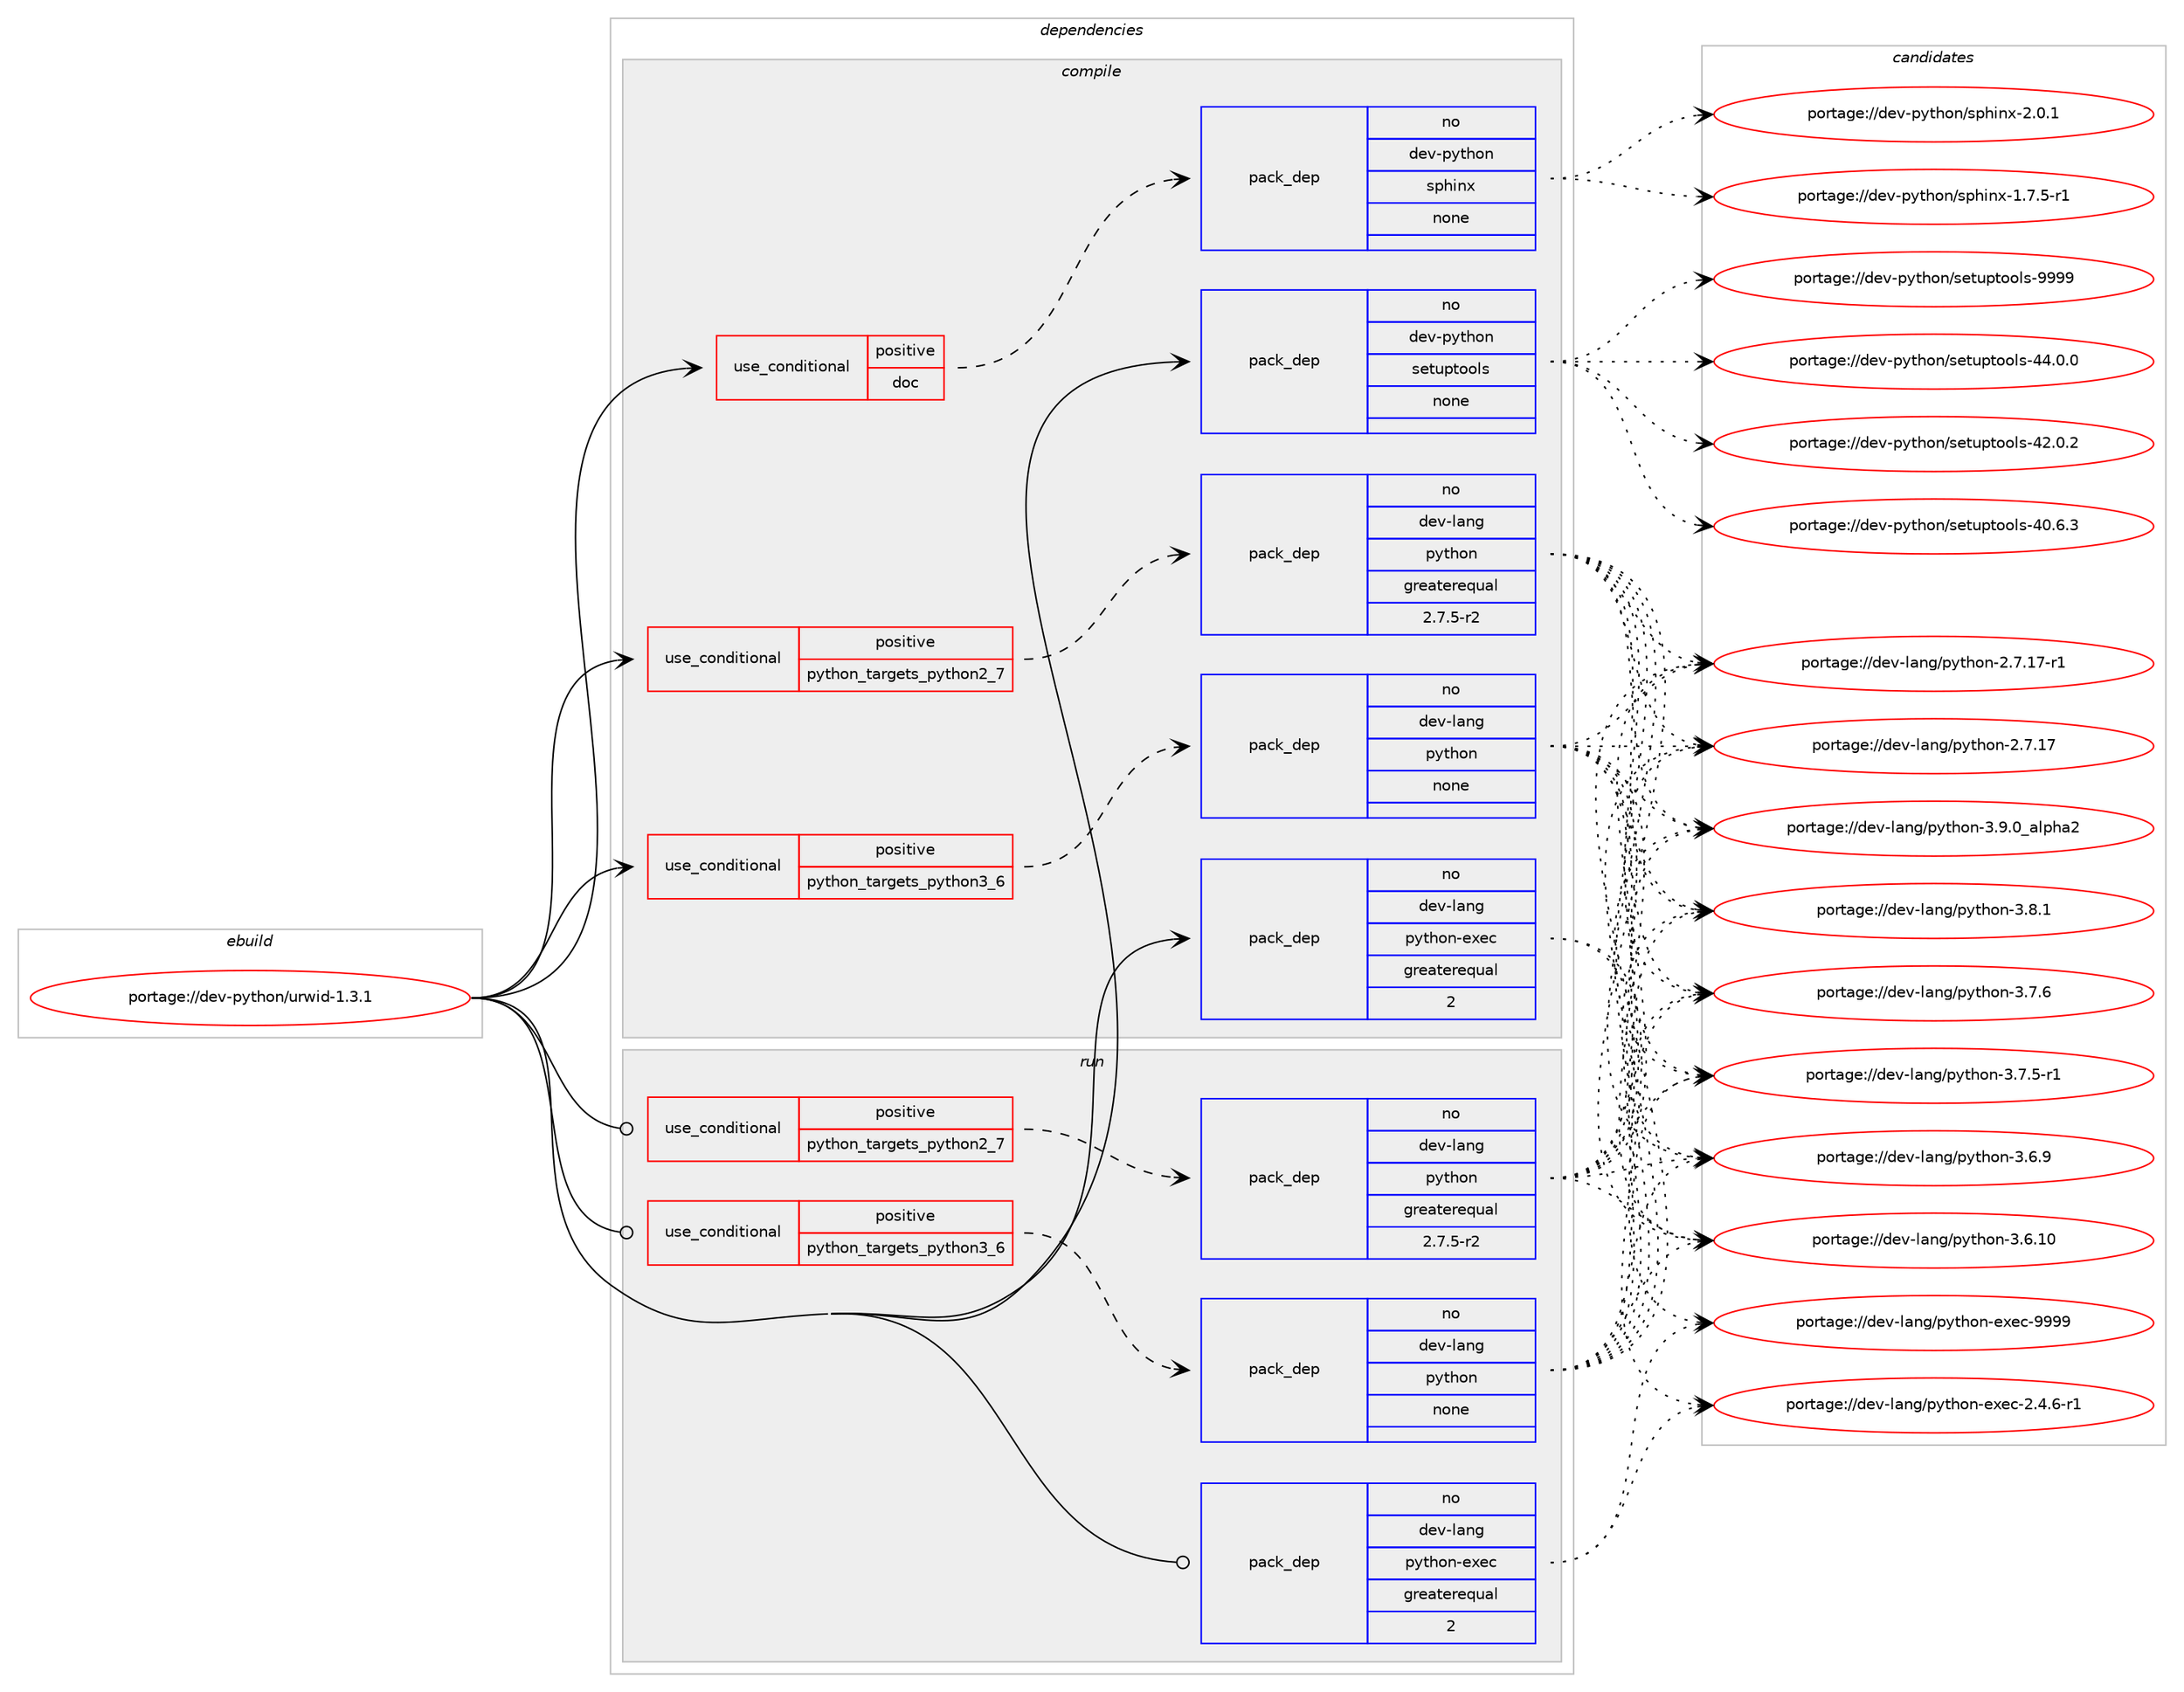 digraph prolog {

# *************
# Graph options
# *************

newrank=true;
concentrate=true;
compound=true;
graph [rankdir=LR,fontname=Helvetica,fontsize=10,ranksep=1.5];#, ranksep=2.5, nodesep=0.2];
edge  [arrowhead=vee];
node  [fontname=Helvetica,fontsize=10];

# **********
# The ebuild
# **********

subgraph cluster_leftcol {
color=gray;
label=<<i>ebuild</i>>;
id [label="portage://dev-python/urwid-1.3.1", color=red, width=4, href="../dev-python/urwid-1.3.1.svg"];
}

# ****************
# The dependencies
# ****************

subgraph cluster_midcol {
color=gray;
label=<<i>dependencies</i>>;
subgraph cluster_compile {
fillcolor="#eeeeee";
style=filled;
label=<<i>compile</i>>;
subgraph cond104117 {
dependency419558 [label=<<TABLE BORDER="0" CELLBORDER="1" CELLSPACING="0" CELLPADDING="4"><TR><TD ROWSPAN="3" CELLPADDING="10">use_conditional</TD></TR><TR><TD>positive</TD></TR><TR><TD>doc</TD></TR></TABLE>>, shape=none, color=red];
subgraph pack310558 {
dependency419559 [label=<<TABLE BORDER="0" CELLBORDER="1" CELLSPACING="0" CELLPADDING="4" WIDTH="220"><TR><TD ROWSPAN="6" CELLPADDING="30">pack_dep</TD></TR><TR><TD WIDTH="110">no</TD></TR><TR><TD>dev-python</TD></TR><TR><TD>sphinx</TD></TR><TR><TD>none</TD></TR><TR><TD></TD></TR></TABLE>>, shape=none, color=blue];
}
dependency419558:e -> dependency419559:w [weight=20,style="dashed",arrowhead="vee"];
}
id:e -> dependency419558:w [weight=20,style="solid",arrowhead="vee"];
subgraph cond104118 {
dependency419560 [label=<<TABLE BORDER="0" CELLBORDER="1" CELLSPACING="0" CELLPADDING="4"><TR><TD ROWSPAN="3" CELLPADDING="10">use_conditional</TD></TR><TR><TD>positive</TD></TR><TR><TD>python_targets_python2_7</TD></TR></TABLE>>, shape=none, color=red];
subgraph pack310559 {
dependency419561 [label=<<TABLE BORDER="0" CELLBORDER="1" CELLSPACING="0" CELLPADDING="4" WIDTH="220"><TR><TD ROWSPAN="6" CELLPADDING="30">pack_dep</TD></TR><TR><TD WIDTH="110">no</TD></TR><TR><TD>dev-lang</TD></TR><TR><TD>python</TD></TR><TR><TD>greaterequal</TD></TR><TR><TD>2.7.5-r2</TD></TR></TABLE>>, shape=none, color=blue];
}
dependency419560:e -> dependency419561:w [weight=20,style="dashed",arrowhead="vee"];
}
id:e -> dependency419560:w [weight=20,style="solid",arrowhead="vee"];
subgraph cond104119 {
dependency419562 [label=<<TABLE BORDER="0" CELLBORDER="1" CELLSPACING="0" CELLPADDING="4"><TR><TD ROWSPAN="3" CELLPADDING="10">use_conditional</TD></TR><TR><TD>positive</TD></TR><TR><TD>python_targets_python3_6</TD></TR></TABLE>>, shape=none, color=red];
subgraph pack310560 {
dependency419563 [label=<<TABLE BORDER="0" CELLBORDER="1" CELLSPACING="0" CELLPADDING="4" WIDTH="220"><TR><TD ROWSPAN="6" CELLPADDING="30">pack_dep</TD></TR><TR><TD WIDTH="110">no</TD></TR><TR><TD>dev-lang</TD></TR><TR><TD>python</TD></TR><TR><TD>none</TD></TR><TR><TD></TD></TR></TABLE>>, shape=none, color=blue];
}
dependency419562:e -> dependency419563:w [weight=20,style="dashed",arrowhead="vee"];
}
id:e -> dependency419562:w [weight=20,style="solid",arrowhead="vee"];
subgraph pack310561 {
dependency419564 [label=<<TABLE BORDER="0" CELLBORDER="1" CELLSPACING="0" CELLPADDING="4" WIDTH="220"><TR><TD ROWSPAN="6" CELLPADDING="30">pack_dep</TD></TR><TR><TD WIDTH="110">no</TD></TR><TR><TD>dev-lang</TD></TR><TR><TD>python-exec</TD></TR><TR><TD>greaterequal</TD></TR><TR><TD>2</TD></TR></TABLE>>, shape=none, color=blue];
}
id:e -> dependency419564:w [weight=20,style="solid",arrowhead="vee"];
subgraph pack310562 {
dependency419565 [label=<<TABLE BORDER="0" CELLBORDER="1" CELLSPACING="0" CELLPADDING="4" WIDTH="220"><TR><TD ROWSPAN="6" CELLPADDING="30">pack_dep</TD></TR><TR><TD WIDTH="110">no</TD></TR><TR><TD>dev-python</TD></TR><TR><TD>setuptools</TD></TR><TR><TD>none</TD></TR><TR><TD></TD></TR></TABLE>>, shape=none, color=blue];
}
id:e -> dependency419565:w [weight=20,style="solid",arrowhead="vee"];
}
subgraph cluster_compileandrun {
fillcolor="#eeeeee";
style=filled;
label=<<i>compile and run</i>>;
}
subgraph cluster_run {
fillcolor="#eeeeee";
style=filled;
label=<<i>run</i>>;
subgraph cond104120 {
dependency419566 [label=<<TABLE BORDER="0" CELLBORDER="1" CELLSPACING="0" CELLPADDING="4"><TR><TD ROWSPAN="3" CELLPADDING="10">use_conditional</TD></TR><TR><TD>positive</TD></TR><TR><TD>python_targets_python2_7</TD></TR></TABLE>>, shape=none, color=red];
subgraph pack310563 {
dependency419567 [label=<<TABLE BORDER="0" CELLBORDER="1" CELLSPACING="0" CELLPADDING="4" WIDTH="220"><TR><TD ROWSPAN="6" CELLPADDING="30">pack_dep</TD></TR><TR><TD WIDTH="110">no</TD></TR><TR><TD>dev-lang</TD></TR><TR><TD>python</TD></TR><TR><TD>greaterequal</TD></TR><TR><TD>2.7.5-r2</TD></TR></TABLE>>, shape=none, color=blue];
}
dependency419566:e -> dependency419567:w [weight=20,style="dashed",arrowhead="vee"];
}
id:e -> dependency419566:w [weight=20,style="solid",arrowhead="odot"];
subgraph cond104121 {
dependency419568 [label=<<TABLE BORDER="0" CELLBORDER="1" CELLSPACING="0" CELLPADDING="4"><TR><TD ROWSPAN="3" CELLPADDING="10">use_conditional</TD></TR><TR><TD>positive</TD></TR><TR><TD>python_targets_python3_6</TD></TR></TABLE>>, shape=none, color=red];
subgraph pack310564 {
dependency419569 [label=<<TABLE BORDER="0" CELLBORDER="1" CELLSPACING="0" CELLPADDING="4" WIDTH="220"><TR><TD ROWSPAN="6" CELLPADDING="30">pack_dep</TD></TR><TR><TD WIDTH="110">no</TD></TR><TR><TD>dev-lang</TD></TR><TR><TD>python</TD></TR><TR><TD>none</TD></TR><TR><TD></TD></TR></TABLE>>, shape=none, color=blue];
}
dependency419568:e -> dependency419569:w [weight=20,style="dashed",arrowhead="vee"];
}
id:e -> dependency419568:w [weight=20,style="solid",arrowhead="odot"];
subgraph pack310565 {
dependency419570 [label=<<TABLE BORDER="0" CELLBORDER="1" CELLSPACING="0" CELLPADDING="4" WIDTH="220"><TR><TD ROWSPAN="6" CELLPADDING="30">pack_dep</TD></TR><TR><TD WIDTH="110">no</TD></TR><TR><TD>dev-lang</TD></TR><TR><TD>python-exec</TD></TR><TR><TD>greaterequal</TD></TR><TR><TD>2</TD></TR></TABLE>>, shape=none, color=blue];
}
id:e -> dependency419570:w [weight=20,style="solid",arrowhead="odot"];
}
}

# **************
# The candidates
# **************

subgraph cluster_choices {
rank=same;
color=gray;
label=<<i>candidates</i>>;

subgraph choice310558 {
color=black;
nodesep=1;
choice1001011184511212111610411111047115112104105110120455046484649 [label="portage://dev-python/sphinx-2.0.1", color=red, width=4,href="../dev-python/sphinx-2.0.1.svg"];
choice10010111845112121116104111110471151121041051101204549465546534511449 [label="portage://dev-python/sphinx-1.7.5-r1", color=red, width=4,href="../dev-python/sphinx-1.7.5-r1.svg"];
dependency419559:e -> choice1001011184511212111610411111047115112104105110120455046484649:w [style=dotted,weight="100"];
dependency419559:e -> choice10010111845112121116104111110471151121041051101204549465546534511449:w [style=dotted,weight="100"];
}
subgraph choice310559 {
color=black;
nodesep=1;
choice10010111845108971101034711212111610411111045514657464895971081121049750 [label="portage://dev-lang/python-3.9.0_alpha2", color=red, width=4,href="../dev-lang/python-3.9.0_alpha2.svg"];
choice100101118451089711010347112121116104111110455146564649 [label="portage://dev-lang/python-3.8.1", color=red, width=4,href="../dev-lang/python-3.8.1.svg"];
choice100101118451089711010347112121116104111110455146554654 [label="portage://dev-lang/python-3.7.6", color=red, width=4,href="../dev-lang/python-3.7.6.svg"];
choice1001011184510897110103471121211161041111104551465546534511449 [label="portage://dev-lang/python-3.7.5-r1", color=red, width=4,href="../dev-lang/python-3.7.5-r1.svg"];
choice100101118451089711010347112121116104111110455146544657 [label="portage://dev-lang/python-3.6.9", color=red, width=4,href="../dev-lang/python-3.6.9.svg"];
choice10010111845108971101034711212111610411111045514654464948 [label="portage://dev-lang/python-3.6.10", color=red, width=4,href="../dev-lang/python-3.6.10.svg"];
choice100101118451089711010347112121116104111110455046554649554511449 [label="portage://dev-lang/python-2.7.17-r1", color=red, width=4,href="../dev-lang/python-2.7.17-r1.svg"];
choice10010111845108971101034711212111610411111045504655464955 [label="portage://dev-lang/python-2.7.17", color=red, width=4,href="../dev-lang/python-2.7.17.svg"];
dependency419561:e -> choice10010111845108971101034711212111610411111045514657464895971081121049750:w [style=dotted,weight="100"];
dependency419561:e -> choice100101118451089711010347112121116104111110455146564649:w [style=dotted,weight="100"];
dependency419561:e -> choice100101118451089711010347112121116104111110455146554654:w [style=dotted,weight="100"];
dependency419561:e -> choice1001011184510897110103471121211161041111104551465546534511449:w [style=dotted,weight="100"];
dependency419561:e -> choice100101118451089711010347112121116104111110455146544657:w [style=dotted,weight="100"];
dependency419561:e -> choice10010111845108971101034711212111610411111045514654464948:w [style=dotted,weight="100"];
dependency419561:e -> choice100101118451089711010347112121116104111110455046554649554511449:w [style=dotted,weight="100"];
dependency419561:e -> choice10010111845108971101034711212111610411111045504655464955:w [style=dotted,weight="100"];
}
subgraph choice310560 {
color=black;
nodesep=1;
choice10010111845108971101034711212111610411111045514657464895971081121049750 [label="portage://dev-lang/python-3.9.0_alpha2", color=red, width=4,href="../dev-lang/python-3.9.0_alpha2.svg"];
choice100101118451089711010347112121116104111110455146564649 [label="portage://dev-lang/python-3.8.1", color=red, width=4,href="../dev-lang/python-3.8.1.svg"];
choice100101118451089711010347112121116104111110455146554654 [label="portage://dev-lang/python-3.7.6", color=red, width=4,href="../dev-lang/python-3.7.6.svg"];
choice1001011184510897110103471121211161041111104551465546534511449 [label="portage://dev-lang/python-3.7.5-r1", color=red, width=4,href="../dev-lang/python-3.7.5-r1.svg"];
choice100101118451089711010347112121116104111110455146544657 [label="portage://dev-lang/python-3.6.9", color=red, width=4,href="../dev-lang/python-3.6.9.svg"];
choice10010111845108971101034711212111610411111045514654464948 [label="portage://dev-lang/python-3.6.10", color=red, width=4,href="../dev-lang/python-3.6.10.svg"];
choice100101118451089711010347112121116104111110455046554649554511449 [label="portage://dev-lang/python-2.7.17-r1", color=red, width=4,href="../dev-lang/python-2.7.17-r1.svg"];
choice10010111845108971101034711212111610411111045504655464955 [label="portage://dev-lang/python-2.7.17", color=red, width=4,href="../dev-lang/python-2.7.17.svg"];
dependency419563:e -> choice10010111845108971101034711212111610411111045514657464895971081121049750:w [style=dotted,weight="100"];
dependency419563:e -> choice100101118451089711010347112121116104111110455146564649:w [style=dotted,weight="100"];
dependency419563:e -> choice100101118451089711010347112121116104111110455146554654:w [style=dotted,weight="100"];
dependency419563:e -> choice1001011184510897110103471121211161041111104551465546534511449:w [style=dotted,weight="100"];
dependency419563:e -> choice100101118451089711010347112121116104111110455146544657:w [style=dotted,weight="100"];
dependency419563:e -> choice10010111845108971101034711212111610411111045514654464948:w [style=dotted,weight="100"];
dependency419563:e -> choice100101118451089711010347112121116104111110455046554649554511449:w [style=dotted,weight="100"];
dependency419563:e -> choice10010111845108971101034711212111610411111045504655464955:w [style=dotted,weight="100"];
}
subgraph choice310561 {
color=black;
nodesep=1;
choice10010111845108971101034711212111610411111045101120101994557575757 [label="portage://dev-lang/python-exec-9999", color=red, width=4,href="../dev-lang/python-exec-9999.svg"];
choice10010111845108971101034711212111610411111045101120101994550465246544511449 [label="portage://dev-lang/python-exec-2.4.6-r1", color=red, width=4,href="../dev-lang/python-exec-2.4.6-r1.svg"];
dependency419564:e -> choice10010111845108971101034711212111610411111045101120101994557575757:w [style=dotted,weight="100"];
dependency419564:e -> choice10010111845108971101034711212111610411111045101120101994550465246544511449:w [style=dotted,weight="100"];
}
subgraph choice310562 {
color=black;
nodesep=1;
choice10010111845112121116104111110471151011161171121161111111081154557575757 [label="portage://dev-python/setuptools-9999", color=red, width=4,href="../dev-python/setuptools-9999.svg"];
choice100101118451121211161041111104711510111611711211611111110811545525246484648 [label="portage://dev-python/setuptools-44.0.0", color=red, width=4,href="../dev-python/setuptools-44.0.0.svg"];
choice100101118451121211161041111104711510111611711211611111110811545525046484650 [label="portage://dev-python/setuptools-42.0.2", color=red, width=4,href="../dev-python/setuptools-42.0.2.svg"];
choice100101118451121211161041111104711510111611711211611111110811545524846544651 [label="portage://dev-python/setuptools-40.6.3", color=red, width=4,href="../dev-python/setuptools-40.6.3.svg"];
dependency419565:e -> choice10010111845112121116104111110471151011161171121161111111081154557575757:w [style=dotted,weight="100"];
dependency419565:e -> choice100101118451121211161041111104711510111611711211611111110811545525246484648:w [style=dotted,weight="100"];
dependency419565:e -> choice100101118451121211161041111104711510111611711211611111110811545525046484650:w [style=dotted,weight="100"];
dependency419565:e -> choice100101118451121211161041111104711510111611711211611111110811545524846544651:w [style=dotted,weight="100"];
}
subgraph choice310563 {
color=black;
nodesep=1;
choice10010111845108971101034711212111610411111045514657464895971081121049750 [label="portage://dev-lang/python-3.9.0_alpha2", color=red, width=4,href="../dev-lang/python-3.9.0_alpha2.svg"];
choice100101118451089711010347112121116104111110455146564649 [label="portage://dev-lang/python-3.8.1", color=red, width=4,href="../dev-lang/python-3.8.1.svg"];
choice100101118451089711010347112121116104111110455146554654 [label="portage://dev-lang/python-3.7.6", color=red, width=4,href="../dev-lang/python-3.7.6.svg"];
choice1001011184510897110103471121211161041111104551465546534511449 [label="portage://dev-lang/python-3.7.5-r1", color=red, width=4,href="../dev-lang/python-3.7.5-r1.svg"];
choice100101118451089711010347112121116104111110455146544657 [label="portage://dev-lang/python-3.6.9", color=red, width=4,href="../dev-lang/python-3.6.9.svg"];
choice10010111845108971101034711212111610411111045514654464948 [label="portage://dev-lang/python-3.6.10", color=red, width=4,href="../dev-lang/python-3.6.10.svg"];
choice100101118451089711010347112121116104111110455046554649554511449 [label="portage://dev-lang/python-2.7.17-r1", color=red, width=4,href="../dev-lang/python-2.7.17-r1.svg"];
choice10010111845108971101034711212111610411111045504655464955 [label="portage://dev-lang/python-2.7.17", color=red, width=4,href="../dev-lang/python-2.7.17.svg"];
dependency419567:e -> choice10010111845108971101034711212111610411111045514657464895971081121049750:w [style=dotted,weight="100"];
dependency419567:e -> choice100101118451089711010347112121116104111110455146564649:w [style=dotted,weight="100"];
dependency419567:e -> choice100101118451089711010347112121116104111110455146554654:w [style=dotted,weight="100"];
dependency419567:e -> choice1001011184510897110103471121211161041111104551465546534511449:w [style=dotted,weight="100"];
dependency419567:e -> choice100101118451089711010347112121116104111110455146544657:w [style=dotted,weight="100"];
dependency419567:e -> choice10010111845108971101034711212111610411111045514654464948:w [style=dotted,weight="100"];
dependency419567:e -> choice100101118451089711010347112121116104111110455046554649554511449:w [style=dotted,weight="100"];
dependency419567:e -> choice10010111845108971101034711212111610411111045504655464955:w [style=dotted,weight="100"];
}
subgraph choice310564 {
color=black;
nodesep=1;
choice10010111845108971101034711212111610411111045514657464895971081121049750 [label="portage://dev-lang/python-3.9.0_alpha2", color=red, width=4,href="../dev-lang/python-3.9.0_alpha2.svg"];
choice100101118451089711010347112121116104111110455146564649 [label="portage://dev-lang/python-3.8.1", color=red, width=4,href="../dev-lang/python-3.8.1.svg"];
choice100101118451089711010347112121116104111110455146554654 [label="portage://dev-lang/python-3.7.6", color=red, width=4,href="../dev-lang/python-3.7.6.svg"];
choice1001011184510897110103471121211161041111104551465546534511449 [label="portage://dev-lang/python-3.7.5-r1", color=red, width=4,href="../dev-lang/python-3.7.5-r1.svg"];
choice100101118451089711010347112121116104111110455146544657 [label="portage://dev-lang/python-3.6.9", color=red, width=4,href="../dev-lang/python-3.6.9.svg"];
choice10010111845108971101034711212111610411111045514654464948 [label="portage://dev-lang/python-3.6.10", color=red, width=4,href="../dev-lang/python-3.6.10.svg"];
choice100101118451089711010347112121116104111110455046554649554511449 [label="portage://dev-lang/python-2.7.17-r1", color=red, width=4,href="../dev-lang/python-2.7.17-r1.svg"];
choice10010111845108971101034711212111610411111045504655464955 [label="portage://dev-lang/python-2.7.17", color=red, width=4,href="../dev-lang/python-2.7.17.svg"];
dependency419569:e -> choice10010111845108971101034711212111610411111045514657464895971081121049750:w [style=dotted,weight="100"];
dependency419569:e -> choice100101118451089711010347112121116104111110455146564649:w [style=dotted,weight="100"];
dependency419569:e -> choice100101118451089711010347112121116104111110455146554654:w [style=dotted,weight="100"];
dependency419569:e -> choice1001011184510897110103471121211161041111104551465546534511449:w [style=dotted,weight="100"];
dependency419569:e -> choice100101118451089711010347112121116104111110455146544657:w [style=dotted,weight="100"];
dependency419569:e -> choice10010111845108971101034711212111610411111045514654464948:w [style=dotted,weight="100"];
dependency419569:e -> choice100101118451089711010347112121116104111110455046554649554511449:w [style=dotted,weight="100"];
dependency419569:e -> choice10010111845108971101034711212111610411111045504655464955:w [style=dotted,weight="100"];
}
subgraph choice310565 {
color=black;
nodesep=1;
choice10010111845108971101034711212111610411111045101120101994557575757 [label="portage://dev-lang/python-exec-9999", color=red, width=4,href="../dev-lang/python-exec-9999.svg"];
choice10010111845108971101034711212111610411111045101120101994550465246544511449 [label="portage://dev-lang/python-exec-2.4.6-r1", color=red, width=4,href="../dev-lang/python-exec-2.4.6-r1.svg"];
dependency419570:e -> choice10010111845108971101034711212111610411111045101120101994557575757:w [style=dotted,weight="100"];
dependency419570:e -> choice10010111845108971101034711212111610411111045101120101994550465246544511449:w [style=dotted,weight="100"];
}
}

}
